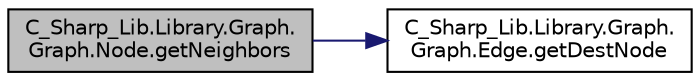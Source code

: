digraph "C_Sharp_Lib.Library.Graph.Graph.Node.getNeighbors"
{
 // LATEX_PDF_SIZE
  edge [fontname="Helvetica",fontsize="10",labelfontname="Helvetica",labelfontsize="10"];
  node [fontname="Helvetica",fontsize="10",shape=record];
  rankdir="LR";
  Node1 [label="C_Sharp_Lib.Library.Graph.\lGraph.Node.getNeighbors",height=0.2,width=0.4,color="black", fillcolor="grey75", style="filled", fontcolor="black",tooltip="Get list of connected nodes"];
  Node1 -> Node2 [color="midnightblue",fontsize="10",style="solid",fontname="Helvetica"];
  Node2 [label="C_Sharp_Lib.Library.Graph.\lGraph.Edge.getDestNode",height=0.2,width=0.4,color="black", fillcolor="white", style="filled",URL="$class_c___sharp___lib_1_1_library_1_1_graph_1_1_graph_1_1_edge.html#ac455db85b269af0dab6e0eeb1a212505",tooltip="Returns the edge's destination node"];
}
